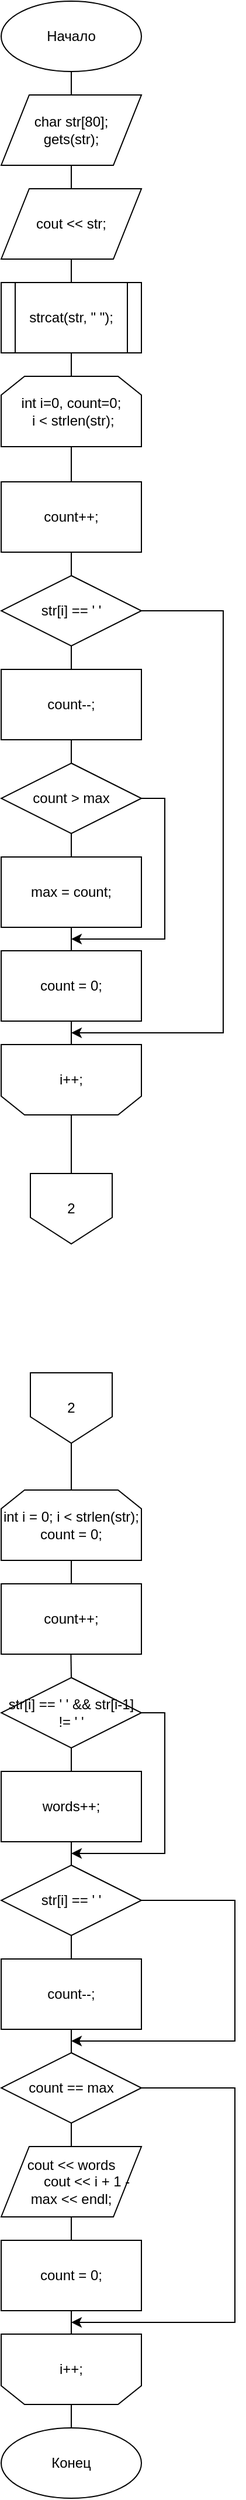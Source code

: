 <mxfile version="12.4.2" type="device" pages="1"><diagram id="KxkPL6R4tvC-BVKF4jH0" name="Page-1"><mxGraphModel dx="1463" dy="846" grid="1" gridSize="10" guides="1" tooltips="1" connect="1" arrows="0" fold="1" page="1" pageScale="1" pageWidth="827" pageHeight="1169" math="0" shadow="0"><root><mxCell id="0"/><mxCell id="1" parent="0"/><mxCell id="9X3NJLSt0_l3Mg0mEzvg-17" style="edgeStyle=orthogonalEdgeStyle;orthogonalLoop=1;jettySize=auto;html=1;exitX=0.5;exitY=1;exitDx=0;exitDy=0;entryX=0.5;entryY=0;entryDx=0;entryDy=0;strokeColor=#000000;rounded=0;endArrow=none;endFill=0;" parent="1" source="9X3NJLSt0_l3Mg0mEzvg-1" target="9X3NJLSt0_l3Mg0mEzvg-2" edge="1"><mxGeometry relative="1" as="geometry"/></mxCell><mxCell id="9X3NJLSt0_l3Mg0mEzvg-1" value="Начало" style="ellipse;whiteSpace=wrap;html=1;" parent="1" vertex="1"><mxGeometry x="120" y="40" width="120" height="60" as="geometry"/></mxCell><mxCell id="9X3NJLSt0_l3Mg0mEzvg-18" style="edgeStyle=orthogonalEdgeStyle;rounded=0;orthogonalLoop=1;jettySize=auto;html=1;exitX=0.5;exitY=1;exitDx=0;exitDy=0;entryX=0.5;entryY=0;entryDx=0;entryDy=0;endArrow=none;endFill=0;" parent="1" source="9X3NJLSt0_l3Mg0mEzvg-2" target="9X3NJLSt0_l3Mg0mEzvg-3" edge="1"><mxGeometry relative="1" as="geometry"/></mxCell><mxCell id="9X3NJLSt0_l3Mg0mEzvg-2" value="char str[80];&lt;br&gt;gets(str);" style="shape=parallelogram;perimeter=parallelogramPerimeter;whiteSpace=wrap;html=1;" parent="1" vertex="1"><mxGeometry x="120" y="120" width="120" height="60" as="geometry"/></mxCell><mxCell id="9X3NJLSt0_l3Mg0mEzvg-19" style="edgeStyle=orthogonalEdgeStyle;rounded=0;orthogonalLoop=1;jettySize=auto;html=1;exitX=0.5;exitY=1;exitDx=0;exitDy=0;entryX=0.5;entryY=0;entryDx=0;entryDy=0;endArrow=none;endFill=0;" parent="1" source="9X3NJLSt0_l3Mg0mEzvg-3" target="9X3NJLSt0_l3Mg0mEzvg-4" edge="1"><mxGeometry relative="1" as="geometry"/></mxCell><mxCell id="9X3NJLSt0_l3Mg0mEzvg-3" value="cout &amp;lt;&amp;lt; str;" style="shape=parallelogram;perimeter=parallelogramPerimeter;whiteSpace=wrap;html=1;" parent="1" vertex="1"><mxGeometry x="120" y="200" width="120" height="60" as="geometry"/></mxCell><mxCell id="9X3NJLSt0_l3Mg0mEzvg-20" style="edgeStyle=orthogonalEdgeStyle;rounded=0;orthogonalLoop=1;jettySize=auto;html=1;exitX=0.5;exitY=1;exitDx=0;exitDy=0;entryX=0.5;entryY=0;entryDx=0;entryDy=0;endArrow=none;endFill=0;" parent="1" source="9X3NJLSt0_l3Mg0mEzvg-4" target="9X3NJLSt0_l3Mg0mEzvg-7" edge="1"><mxGeometry relative="1" as="geometry"/></mxCell><mxCell id="9X3NJLSt0_l3Mg0mEzvg-4" value="strcat(str, &quot; &quot;);" style="shape=process;whiteSpace=wrap;html=1;backgroundOutline=1;" parent="1" vertex="1"><mxGeometry x="120" y="280" width="120" height="60" as="geometry"/></mxCell><mxCell id="9X3NJLSt0_l3Mg0mEzvg-21" style="edgeStyle=orthogonalEdgeStyle;rounded=0;orthogonalLoop=1;jettySize=auto;html=1;exitX=0.5;exitY=1;exitDx=0;exitDy=0;entryX=0.5;entryY=0;entryDx=0;entryDy=0;endArrow=none;endFill=0;" parent="1" source="9X3NJLSt0_l3Mg0mEzvg-7" target="9X3NJLSt0_l3Mg0mEzvg-9" edge="1"><mxGeometry relative="1" as="geometry"/></mxCell><mxCell id="9X3NJLSt0_l3Mg0mEzvg-7" value="int i=0, count=0;&lt;br&gt;&amp;nbsp;i &amp;lt; strlen(str);" style="shape=loopLimit;whiteSpace=wrap;html=1;" parent="1" vertex="1"><mxGeometry x="120" y="360" width="120" height="60" as="geometry"/></mxCell><mxCell id="e_bBF4SXvfuLkrmGXsA9-6" style="edgeStyle=orthogonalEdgeStyle;rounded=0;orthogonalLoop=1;jettySize=auto;html=1;exitX=0.5;exitY=0;exitDx=0;exitDy=0;entryX=0.5;entryY=0;entryDx=0;entryDy=0;endArrow=none;endFill=0;" edge="1" parent="1" source="9X3NJLSt0_l3Mg0mEzvg-8" target="e_bBF4SXvfuLkrmGXsA9-5"><mxGeometry relative="1" as="geometry"/></mxCell><mxCell id="9X3NJLSt0_l3Mg0mEzvg-8" value="i++;" style="shape=loopLimit;whiteSpace=wrap;html=1;direction=west;" parent="1" vertex="1"><mxGeometry x="120" y="930" width="120" height="60" as="geometry"/></mxCell><mxCell id="9X3NJLSt0_l3Mg0mEzvg-22" style="edgeStyle=orthogonalEdgeStyle;rounded=0;orthogonalLoop=1;jettySize=auto;html=1;exitX=0.5;exitY=1;exitDx=0;exitDy=0;entryX=0.5;entryY=0;entryDx=0;entryDy=0;endArrow=none;endFill=0;" parent="1" source="9X3NJLSt0_l3Mg0mEzvg-9" target="9X3NJLSt0_l3Mg0mEzvg-10" edge="1"><mxGeometry relative="1" as="geometry"/></mxCell><mxCell id="9X3NJLSt0_l3Mg0mEzvg-9" value="count++;" style="rounded=0;whiteSpace=wrap;html=1;" parent="1" vertex="1"><mxGeometry x="120" y="450" width="120" height="60" as="geometry"/></mxCell><mxCell id="9X3NJLSt0_l3Mg0mEzvg-23" style="edgeStyle=orthogonalEdgeStyle;rounded=0;orthogonalLoop=1;jettySize=auto;html=1;exitX=0.5;exitY=1;exitDx=0;exitDy=0;entryX=0.5;entryY=0;entryDx=0;entryDy=0;endArrow=none;endFill=0;" parent="1" source="9X3NJLSt0_l3Mg0mEzvg-10" target="9X3NJLSt0_l3Mg0mEzvg-11" edge="1"><mxGeometry relative="1" as="geometry"/></mxCell><mxCell id="9X3NJLSt0_l3Mg0mEzvg-30" style="edgeStyle=orthogonalEdgeStyle;rounded=0;orthogonalLoop=1;jettySize=auto;html=1;exitX=1;exitY=0.5;exitDx=0;exitDy=0;endArrow=classic;endFill=1;" parent="1" source="9X3NJLSt0_l3Mg0mEzvg-10" edge="1"><mxGeometry relative="1" as="geometry"><mxPoint x="180" y="920" as="targetPoint"/><Array as="points"><mxPoint x="310" y="560"/><mxPoint x="310" y="920"/></Array></mxGeometry></mxCell><mxCell id="9X3NJLSt0_l3Mg0mEzvg-10" value="str[i] == ' '" style="rhombus;whiteSpace=wrap;html=1;" parent="1" vertex="1"><mxGeometry x="120" y="530" width="120" height="60" as="geometry"/></mxCell><mxCell id="9X3NJLSt0_l3Mg0mEzvg-24" style="edgeStyle=orthogonalEdgeStyle;rounded=0;orthogonalLoop=1;jettySize=auto;html=1;exitX=0.5;exitY=1;exitDx=0;exitDy=0;entryX=0.5;entryY=0;entryDx=0;entryDy=0;endArrow=none;endFill=0;" parent="1" source="9X3NJLSt0_l3Mg0mEzvg-11" target="9X3NJLSt0_l3Mg0mEzvg-12" edge="1"><mxGeometry relative="1" as="geometry"/></mxCell><mxCell id="9X3NJLSt0_l3Mg0mEzvg-11" value="count--;" style="rounded=0;whiteSpace=wrap;html=1;" parent="1" vertex="1"><mxGeometry x="120" y="610" width="120" height="60" as="geometry"/></mxCell><mxCell id="9X3NJLSt0_l3Mg0mEzvg-25" style="edgeStyle=orthogonalEdgeStyle;rounded=0;orthogonalLoop=1;jettySize=auto;html=1;exitX=0.5;exitY=1;exitDx=0;exitDy=0;entryX=0.5;entryY=0;entryDx=0;entryDy=0;endArrow=none;endFill=0;" parent="1" source="9X3NJLSt0_l3Mg0mEzvg-12" target="9X3NJLSt0_l3Mg0mEzvg-13" edge="1"><mxGeometry relative="1" as="geometry"/></mxCell><mxCell id="9X3NJLSt0_l3Mg0mEzvg-26" style="edgeStyle=orthogonalEdgeStyle;rounded=0;orthogonalLoop=1;jettySize=auto;html=1;exitX=1;exitY=0.5;exitDx=0;exitDy=0;endArrow=classic;endFill=1;" parent="1" source="9X3NJLSt0_l3Mg0mEzvg-12" edge="1"><mxGeometry relative="1" as="geometry"><mxPoint x="180" y="840" as="targetPoint"/><Array as="points"><mxPoint x="260" y="720"/><mxPoint x="260" y="840"/><mxPoint x="180" y="840"/></Array></mxGeometry></mxCell><mxCell id="9X3NJLSt0_l3Mg0mEzvg-12" value="count &amp;gt; max" style="rhombus;whiteSpace=wrap;html=1;" parent="1" vertex="1"><mxGeometry x="120" y="690" width="120" height="60" as="geometry"/></mxCell><mxCell id="9X3NJLSt0_l3Mg0mEzvg-28" style="edgeStyle=orthogonalEdgeStyle;rounded=0;orthogonalLoop=1;jettySize=auto;html=1;exitX=0.5;exitY=1;exitDx=0;exitDy=0;endArrow=none;endFill=0;" parent="1" source="9X3NJLSt0_l3Mg0mEzvg-13" edge="1"><mxGeometry relative="1" as="geometry"><mxPoint x="180" y="850" as="targetPoint"/></mxGeometry></mxCell><mxCell id="9X3NJLSt0_l3Mg0mEzvg-13" value="max = count;" style="rounded=0;whiteSpace=wrap;html=1;" parent="1" vertex="1"><mxGeometry x="120" y="770" width="120" height="60" as="geometry"/></mxCell><mxCell id="9X3NJLSt0_l3Mg0mEzvg-29" style="edgeStyle=orthogonalEdgeStyle;rounded=0;orthogonalLoop=1;jettySize=auto;html=1;exitX=0.5;exitY=1;exitDx=0;exitDy=0;entryX=0.5;entryY=1;entryDx=0;entryDy=0;endArrow=none;endFill=0;" parent="1" source="9X3NJLSt0_l3Mg0mEzvg-27" target="9X3NJLSt0_l3Mg0mEzvg-8" edge="1"><mxGeometry relative="1" as="geometry"/></mxCell><mxCell id="9X3NJLSt0_l3Mg0mEzvg-27" value="count = 0;" style="rounded=0;whiteSpace=wrap;html=1;" parent="1" vertex="1"><mxGeometry x="120" y="850" width="120" height="60" as="geometry"/></mxCell><mxCell id="9X3NJLSt0_l3Mg0mEzvg-37" style="edgeStyle=orthogonalEdgeStyle;rounded=0;orthogonalLoop=1;jettySize=auto;html=1;exitX=0.5;exitY=1;exitDx=0;exitDy=0;entryX=0.5;entryY=0;entryDx=0;entryDy=0;endArrow=none;endFill=0;" parent="1" source="9X3NJLSt0_l3Mg0mEzvg-31" target="9X3NJLSt0_l3Mg0mEzvg-33" edge="1"><mxGeometry relative="1" as="geometry"/></mxCell><mxCell id="9X3NJLSt0_l3Mg0mEzvg-31" value="int i = 0; i &amp;lt; strlen(str);&lt;br&gt;count = 0;" style="shape=loopLimit;whiteSpace=wrap;html=1;" parent="1" vertex="1"><mxGeometry x="120" y="1310" width="120" height="60" as="geometry"/></mxCell><mxCell id="9X3NJLSt0_l3Mg0mEzvg-54" style="edgeStyle=orthogonalEdgeStyle;rounded=0;orthogonalLoop=1;jettySize=auto;html=1;exitX=0.5;exitY=0;exitDx=0;exitDy=0;entryX=0.5;entryY=0;entryDx=0;entryDy=0;endArrow=none;endFill=0;" parent="1" source="9X3NJLSt0_l3Mg0mEzvg-32" target="9X3NJLSt0_l3Mg0mEzvg-48" edge="1"><mxGeometry relative="1" as="geometry"/></mxCell><mxCell id="9X3NJLSt0_l3Mg0mEzvg-32" value="i++;" style="shape=loopLimit;whiteSpace=wrap;html=1;direction=west;" parent="1" vertex="1"><mxGeometry x="120" y="2030" width="120" height="60" as="geometry"/></mxCell><mxCell id="9X3NJLSt0_l3Mg0mEzvg-33" value="count++;" style="rounded=0;whiteSpace=wrap;html=1;" parent="1" vertex="1"><mxGeometry x="120" y="1390" width="120" height="60" as="geometry"/></mxCell><mxCell id="9X3NJLSt0_l3Mg0mEzvg-39" style="edgeStyle=orthogonalEdgeStyle;rounded=0;orthogonalLoop=1;jettySize=auto;html=1;exitX=0.5;exitY=1;exitDx=0;exitDy=0;entryX=0.5;entryY=0;entryDx=0;entryDy=0;endArrow=none;endFill=0;" parent="1" source="9X3NJLSt0_l3Mg0mEzvg-34" target="9X3NJLSt0_l3Mg0mEzvg-35" edge="1"><mxGeometry relative="1" as="geometry"/></mxCell><mxCell id="9X3NJLSt0_l3Mg0mEzvg-44" style="edgeStyle=orthogonalEdgeStyle;rounded=0;orthogonalLoop=1;jettySize=auto;html=1;exitX=1;exitY=0.5;exitDx=0;exitDy=0;endArrow=classic;endFill=1;" parent="1" source="9X3NJLSt0_l3Mg0mEzvg-34" edge="1"><mxGeometry relative="1" as="geometry"><mxPoint x="180" y="1620.0" as="targetPoint"/><Array as="points"><mxPoint x="260" y="1500"/><mxPoint x="260" y="1620"/></Array></mxGeometry></mxCell><mxCell id="9X3NJLSt0_l3Mg0mEzvg-34" value="str[i] == ' ' &amp;amp;&amp;amp; str[i-1] != ' '" style="rhombus;whiteSpace=wrap;html=1;" parent="1" vertex="1"><mxGeometry x="120" y="1470" width="120" height="60" as="geometry"/></mxCell><mxCell id="9X3NJLSt0_l3Mg0mEzvg-42" style="edgeStyle=orthogonalEdgeStyle;rounded=0;orthogonalLoop=1;jettySize=auto;html=1;exitX=0.5;exitY=1;exitDx=0;exitDy=0;entryX=0.5;entryY=0;entryDx=0;entryDy=0;endArrow=none;endFill=0;" parent="1" source="9X3NJLSt0_l3Mg0mEzvg-35" target="9X3NJLSt0_l3Mg0mEzvg-40" edge="1"><mxGeometry relative="1" as="geometry"/></mxCell><mxCell id="9X3NJLSt0_l3Mg0mEzvg-35" value="words++;" style="rounded=0;whiteSpace=wrap;html=1;" parent="1" vertex="1"><mxGeometry x="120" y="1550" width="120" height="60" as="geometry"/></mxCell><mxCell id="9X3NJLSt0_l3Mg0mEzvg-43" style="edgeStyle=orthogonalEdgeStyle;rounded=0;orthogonalLoop=1;jettySize=auto;html=1;exitX=0.5;exitY=1;exitDx=0;exitDy=0;entryX=0.5;entryY=0;entryDx=0;entryDy=0;endArrow=none;endFill=0;" parent="1" source="9X3NJLSt0_l3Mg0mEzvg-40" target="9X3NJLSt0_l3Mg0mEzvg-41" edge="1"><mxGeometry relative="1" as="geometry"/></mxCell><mxCell id="9X3NJLSt0_l3Mg0mEzvg-49" style="edgeStyle=orthogonalEdgeStyle;rounded=0;orthogonalLoop=1;jettySize=auto;html=1;exitX=1;exitY=0.5;exitDx=0;exitDy=0;endArrow=classic;endFill=1;" parent="1" source="9X3NJLSt0_l3Mg0mEzvg-40" edge="1"><mxGeometry relative="1" as="geometry"><mxPoint x="180" y="1780" as="targetPoint"/><Array as="points"><mxPoint x="320" y="1660"/><mxPoint x="320" y="1780"/></Array></mxGeometry></mxCell><mxCell id="9X3NJLSt0_l3Mg0mEzvg-40" value="str[i] == ' '" style="rhombus;whiteSpace=wrap;html=1;" parent="1" vertex="1"><mxGeometry x="120" y="1630" width="120" height="60" as="geometry"/></mxCell><mxCell id="9X3NJLSt0_l3Mg0mEzvg-55" style="edgeStyle=orthogonalEdgeStyle;rounded=0;orthogonalLoop=1;jettySize=auto;html=1;exitX=0.5;exitY=1;exitDx=0;exitDy=0;entryX=0.5;entryY=0;entryDx=0;entryDy=0;endArrow=none;endFill=0;" parent="1" source="9X3NJLSt0_l3Mg0mEzvg-41" target="9X3NJLSt0_l3Mg0mEzvg-45" edge="1"><mxGeometry relative="1" as="geometry"/></mxCell><mxCell id="9X3NJLSt0_l3Mg0mEzvg-41" value="count--;" style="rounded=0;whiteSpace=wrap;html=1;" parent="1" vertex="1"><mxGeometry x="120" y="1710" width="120" height="60" as="geometry"/></mxCell><mxCell id="9X3NJLSt0_l3Mg0mEzvg-50" style="edgeStyle=orthogonalEdgeStyle;rounded=0;orthogonalLoop=1;jettySize=auto;html=1;exitX=1;exitY=0.5;exitDx=0;exitDy=0;endArrow=classic;endFill=1;" parent="1" source="9X3NJLSt0_l3Mg0mEzvg-45" edge="1"><mxGeometry relative="1" as="geometry"><mxPoint x="180" y="2020" as="targetPoint"/><Array as="points"><mxPoint x="320" y="1820"/><mxPoint x="320" y="2020"/></Array></mxGeometry></mxCell><mxCell id="9X3NJLSt0_l3Mg0mEzvg-51" style="edgeStyle=orthogonalEdgeStyle;rounded=0;orthogonalLoop=1;jettySize=auto;html=1;exitX=0.5;exitY=1;exitDx=0;exitDy=0;entryX=0.5;entryY=0;entryDx=0;entryDy=0;endArrow=none;endFill=0;" parent="1" source="9X3NJLSt0_l3Mg0mEzvg-45" target="9X3NJLSt0_l3Mg0mEzvg-46" edge="1"><mxGeometry relative="1" as="geometry"/></mxCell><mxCell id="9X3NJLSt0_l3Mg0mEzvg-45" value="count == max" style="rhombus;whiteSpace=wrap;html=1;" parent="1" vertex="1"><mxGeometry x="120" y="1790" width="120" height="60" as="geometry"/></mxCell><mxCell id="9X3NJLSt0_l3Mg0mEzvg-52" style="edgeStyle=orthogonalEdgeStyle;rounded=0;orthogonalLoop=1;jettySize=auto;html=1;exitX=0.5;exitY=1;exitDx=0;exitDy=0;entryX=0.5;entryY=0;entryDx=0;entryDy=0;endArrow=none;endFill=0;" parent="1" source="9X3NJLSt0_l3Mg0mEzvg-46" target="9X3NJLSt0_l3Mg0mEzvg-47" edge="1"><mxGeometry relative="1" as="geometry"/></mxCell><mxCell id="9X3NJLSt0_l3Mg0mEzvg-46" value="&lt;div&gt;cout &amp;lt;&amp;lt; words&lt;/div&gt;&lt;div&gt;&lt;span style=&quot;white-space: pre&quot;&gt;&#9;&lt;/span&gt;&lt;span&gt;cout &amp;lt;&amp;lt; i + 1 - max &amp;lt;&amp;lt; endl;&lt;/span&gt;&lt;/div&gt;" style="shape=parallelogram;perimeter=parallelogramPerimeter;whiteSpace=wrap;html=1;" parent="1" vertex="1"><mxGeometry x="120" y="1870" width="120" height="60" as="geometry"/></mxCell><mxCell id="9X3NJLSt0_l3Mg0mEzvg-53" style="edgeStyle=orthogonalEdgeStyle;rounded=0;orthogonalLoop=1;jettySize=auto;html=1;exitX=0.5;exitY=1;exitDx=0;exitDy=0;entryX=0.5;entryY=1;entryDx=0;entryDy=0;endArrow=none;endFill=0;" parent="1" source="9X3NJLSt0_l3Mg0mEzvg-47" target="9X3NJLSt0_l3Mg0mEzvg-32" edge="1"><mxGeometry relative="1" as="geometry"/></mxCell><mxCell id="9X3NJLSt0_l3Mg0mEzvg-47" value="count = 0;" style="rounded=0;whiteSpace=wrap;html=1;" parent="1" vertex="1"><mxGeometry x="120" y="1950" width="120" height="60" as="geometry"/></mxCell><mxCell id="9X3NJLSt0_l3Mg0mEzvg-48" value="Конец" style="ellipse;whiteSpace=wrap;html=1;" parent="1" vertex="1"><mxGeometry x="120" y="2110" width="120" height="60" as="geometry"/></mxCell><mxCell id="e_bBF4SXvfuLkrmGXsA9-2" style="edgeStyle=orthogonalEdgeStyle;rounded=0;orthogonalLoop=1;jettySize=auto;html=1;exitX=0.5;exitY=1;exitDx=0;exitDy=0;entryX=0.5;entryY=0;entryDx=0;entryDy=0;endArrow=none;endFill=0;" edge="1" parent="1" target="9X3NJLSt0_l3Mg0mEzvg-34"><mxGeometry relative="1" as="geometry"><mxPoint x="179.706" y="1449.882" as="sourcePoint"/></mxGeometry></mxCell><mxCell id="e_bBF4SXvfuLkrmGXsA9-4" style="edgeStyle=orthogonalEdgeStyle;rounded=0;orthogonalLoop=1;jettySize=auto;html=1;exitX=0.5;exitY=1;exitDx=0;exitDy=0;entryX=0.5;entryY=0;entryDx=0;entryDy=0;endArrow=none;endFill=0;" edge="1" parent="1" source="e_bBF4SXvfuLkrmGXsA9-3" target="9X3NJLSt0_l3Mg0mEzvg-31"><mxGeometry relative="1" as="geometry"/></mxCell><mxCell id="e_bBF4SXvfuLkrmGXsA9-3" value="2" style="shape=offPageConnector;whiteSpace=wrap;html=1;" vertex="1" parent="1"><mxGeometry x="145" y="1210" width="70" height="60" as="geometry"/></mxCell><mxCell id="e_bBF4SXvfuLkrmGXsA9-5" value="2" style="shape=offPageConnector;whiteSpace=wrap;html=1;" vertex="1" parent="1"><mxGeometry x="145" y="1040" width="70" height="60" as="geometry"/></mxCell></root></mxGraphModel></diagram></mxfile>